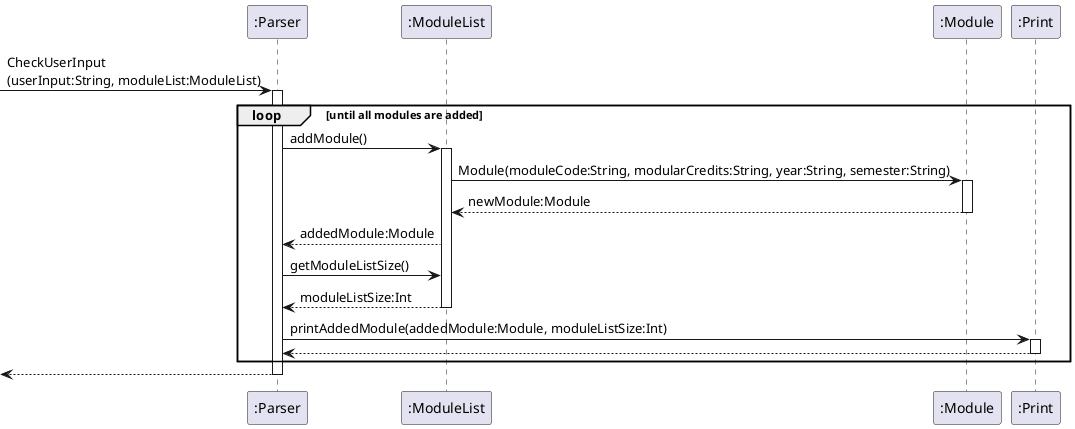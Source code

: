 @startuml
'https://plantuml.com/sequence-diagram

participant ":Parser" as Parser
participant ":ModuleList" as ML
participant ":Module" as Module
participant ":Print" as Print
[->Parser : CheckUserInput\n(userInput:String, moduleList:ModuleList)
activate Parser


loop until all modules are added
    Parser->ML: addModule()
    activate ML
        ML->Module: Module(moduleCode:String, modularCredits:String, year:String, semester:String)
        activate Module
        Module-->ML: newModule:Module
        deactivate Module
        ML-->Parser: addedModule:Module

    Parser->ML: getModuleListSize()
    ML-->Parser: moduleListSize:Int
    deactivate ML
    Parser->Print: printAddedModule(addedModule:Module, moduleListSize:Int)
    activate Print
    Print-->Parser:
    deactivate Print
end
Parser-->[
deactivate Parser

@enduml
